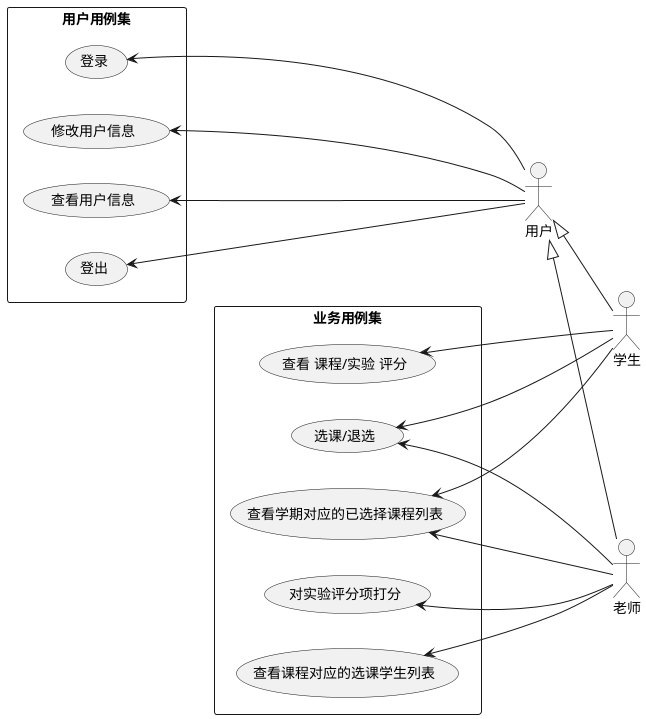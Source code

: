 @startuml

left to right direction
skinparam packageStyle rectangle
actor 学生
actor 老师
actor 用户
用户 <|-- 老师
用户 <|-- 学生
package 用户用例集 {
用户 --up-> (登录)
用户 --up-> (登出)
用户 --up-> (查看用户信息)
用户 --up-> (修改用户信息)
}
package 业务用例集 {
学生 --up-> (选课/退选)
学生 --up-> (查看 课程/实验 评分)
学生 --up-> (查看学期对应的已选择课程列表)
}
package 业务用例集 {
老师 --up-> (选课/退选)
老师 --up-> (对实验评分项打分)
老师 --up-> (查看课程对应的选课学生列表)
老师 --up-> (查看学期对应的已选择课程列表)
}

@enduml